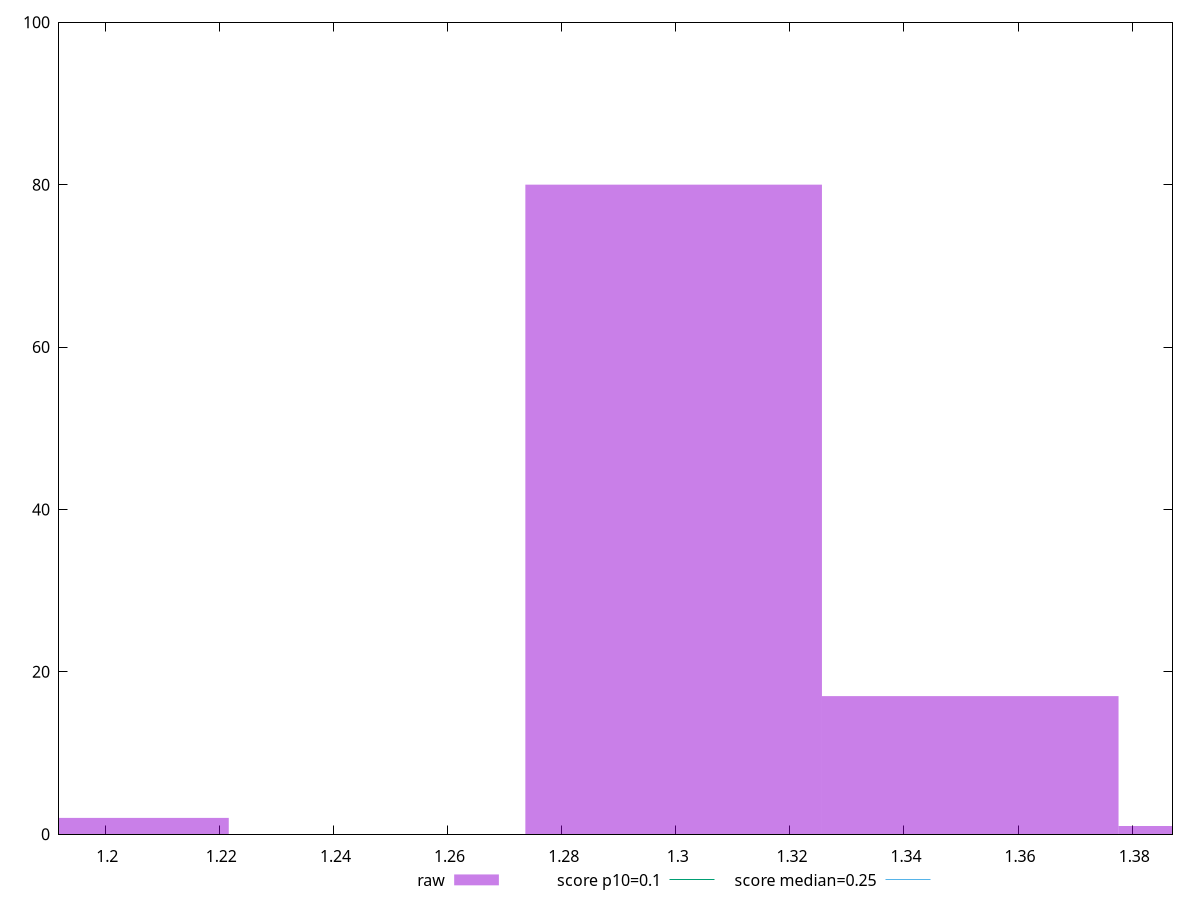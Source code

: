 reset

$raw <<EOF
1.2996292251413306 80
1.3516143941469838 17
1.403599563152637 1
1.1956588871300242 2
EOF

set key outside below
set boxwidth 0.051985169005653226
set xrange [1.1918958960639103:1.3870643259684245]
set yrange [0:100]
set trange [0:100]
set style fill transparent solid 0.5 noborder

set parametric
set terminal svg size 640, 490 enhanced background rgb 'white'
set output "reprap/cumulative-layout-shift/samples/pages+cached/raw/histogram.svg"

plot $raw title "raw" with boxes, \
     0.1,t title "score p10=0.1", \
     0.25,t title "score median=0.25"

reset
